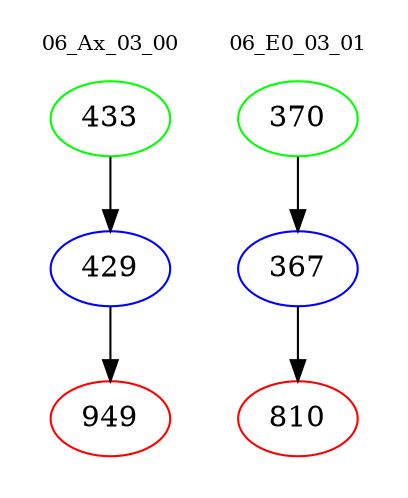 digraph{
subgraph cluster_0 {
color = white
label = "06_Ax_03_00";
fontsize=10;
T0_433 [label="433", color="green"]
T0_433 -> T0_429 [color="black"]
T0_429 [label="429", color="blue"]
T0_429 -> T0_949 [color="black"]
T0_949 [label="949", color="red"]
}
subgraph cluster_1 {
color = white
label = "06_E0_03_01";
fontsize=10;
T1_370 [label="370", color="green"]
T1_370 -> T1_367 [color="black"]
T1_367 [label="367", color="blue"]
T1_367 -> T1_810 [color="black"]
T1_810 [label="810", color="red"]
}
}

